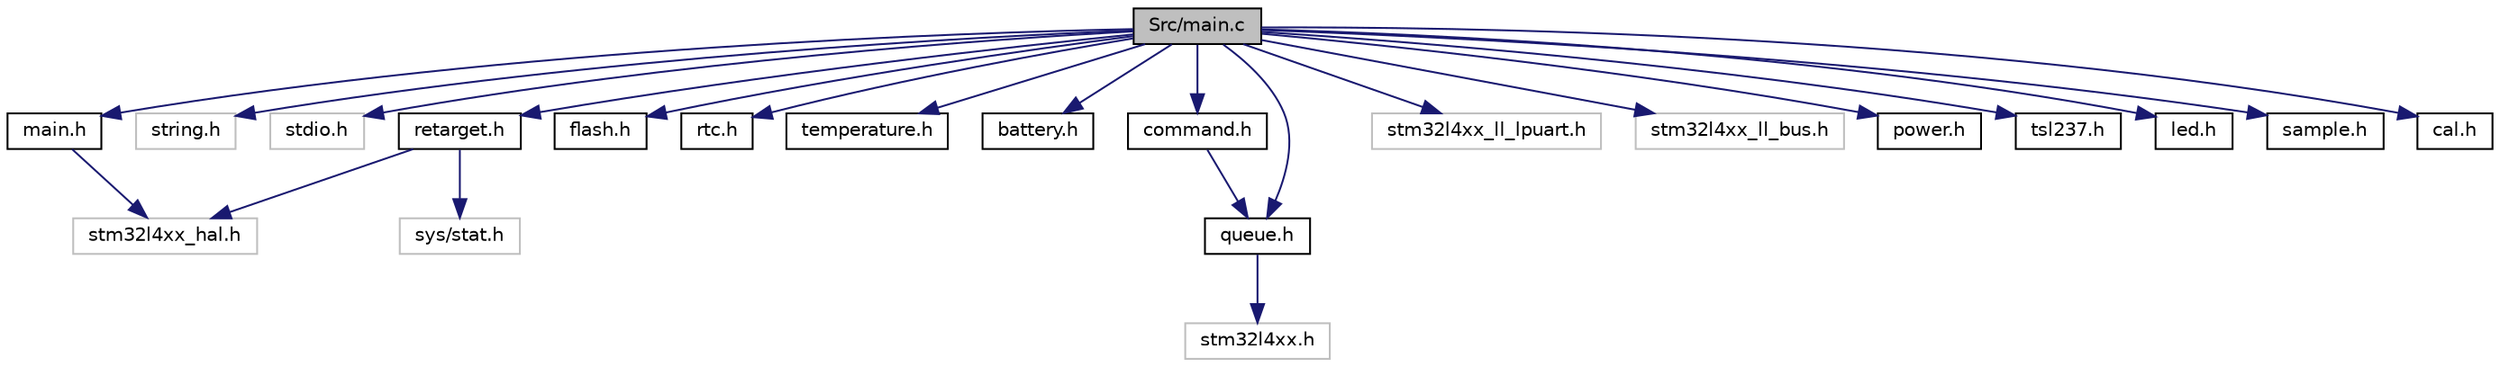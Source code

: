 digraph "Src/main.c"
{
  edge [fontname="Helvetica",fontsize="10",labelfontname="Helvetica",labelfontsize="10"];
  node [fontname="Helvetica",fontsize="10",shape=record];
  Node0 [label="Src/main.c",height=0.2,width=0.4,color="black", fillcolor="grey75", style="filled", fontcolor="black"];
  Node0 -> Node1 [color="midnightblue",fontsize="10",style="solid"];
  Node1 [label="main.h",height=0.2,width=0.4,color="black", fillcolor="white", style="filled",URL="$main_8h.html",tooltip=": Header for main.c file. This file contains the common defines of the application. "];
  Node1 -> Node2 [color="midnightblue",fontsize="10",style="solid"];
  Node2 [label="stm32l4xx_hal.h",height=0.2,width=0.4,color="grey75", fillcolor="white", style="filled"];
  Node0 -> Node3 [color="midnightblue",fontsize="10",style="solid"];
  Node3 [label="string.h",height=0.2,width=0.4,color="grey75", fillcolor="white", style="filled"];
  Node0 -> Node4 [color="midnightblue",fontsize="10",style="solid"];
  Node4 [label="stdio.h",height=0.2,width=0.4,color="grey75", fillcolor="white", style="filled"];
  Node0 -> Node5 [color="midnightblue",fontsize="10",style="solid"];
  Node5 [label="retarget.h",height=0.2,width=0.4,color="black", fillcolor="white", style="filled",URL="$retarget_8h.html"];
  Node5 -> Node2 [color="midnightblue",fontsize="10",style="solid"];
  Node5 -> Node6 [color="midnightblue",fontsize="10",style="solid"];
  Node6 [label="sys/stat.h",height=0.2,width=0.4,color="grey75", fillcolor="white", style="filled"];
  Node0 -> Node7 [color="midnightblue",fontsize="10",style="solid"];
  Node7 [label="flash.h",height=0.2,width=0.4,color="black", fillcolor="white", style="filled",URL="$flash_8h.html"];
  Node0 -> Node8 [color="midnightblue",fontsize="10",style="solid"];
  Node8 [label="rtc.h",height=0.2,width=0.4,color="black", fillcolor="white", style="filled",URL="$rtc_8h.html"];
  Node0 -> Node9 [color="midnightblue",fontsize="10",style="solid"];
  Node9 [label="temperature.h",height=0.2,width=0.4,color="black", fillcolor="white", style="filled",URL="$temperature_8h.html"];
  Node0 -> Node10 [color="midnightblue",fontsize="10",style="solid"];
  Node10 [label="battery.h",height=0.2,width=0.4,color="black", fillcolor="white", style="filled",URL="$battery_8h.html"];
  Node0 -> Node11 [color="midnightblue",fontsize="10",style="solid"];
  Node11 [label="command.h",height=0.2,width=0.4,color="black", fillcolor="white", style="filled",URL="$command_8h.html"];
  Node11 -> Node12 [color="midnightblue",fontsize="10",style="solid"];
  Node12 [label="queue.h",height=0.2,width=0.4,color="black", fillcolor="white", style="filled",URL="$queue_8h.html"];
  Node12 -> Node13 [color="midnightblue",fontsize="10",style="solid"];
  Node13 [label="stm32l4xx.h",height=0.2,width=0.4,color="grey75", fillcolor="white", style="filled"];
  Node0 -> Node14 [color="midnightblue",fontsize="10",style="solid"];
  Node14 [label="stm32l4xx_ll_lpuart.h",height=0.2,width=0.4,color="grey75", fillcolor="white", style="filled"];
  Node0 -> Node15 [color="midnightblue",fontsize="10",style="solid"];
  Node15 [label="stm32l4xx_ll_bus.h",height=0.2,width=0.4,color="grey75", fillcolor="white", style="filled"];
  Node0 -> Node12 [color="midnightblue",fontsize="10",style="solid"];
  Node0 -> Node16 [color="midnightblue",fontsize="10",style="solid"];
  Node16 [label="power.h",height=0.2,width=0.4,color="black", fillcolor="white", style="filled",URL="$power_8h.html"];
  Node0 -> Node17 [color="midnightblue",fontsize="10",style="solid"];
  Node17 [label="tsl237.h",height=0.2,width=0.4,color="black", fillcolor="white", style="filled",URL="$tsl237_8h.html"];
  Node0 -> Node18 [color="midnightblue",fontsize="10",style="solid"];
  Node18 [label="led.h",height=0.2,width=0.4,color="black", fillcolor="white", style="filled",URL="$led_8h.html"];
  Node0 -> Node19 [color="midnightblue",fontsize="10",style="solid"];
  Node19 [label="sample.h",height=0.2,width=0.4,color="black", fillcolor="white", style="filled",URL="$sample_8h.html"];
  Node0 -> Node20 [color="midnightblue",fontsize="10",style="solid"];
  Node20 [label="cal.h",height=0.2,width=0.4,color="black", fillcolor="white", style="filled",URL="$cal_8h.html"];
}
